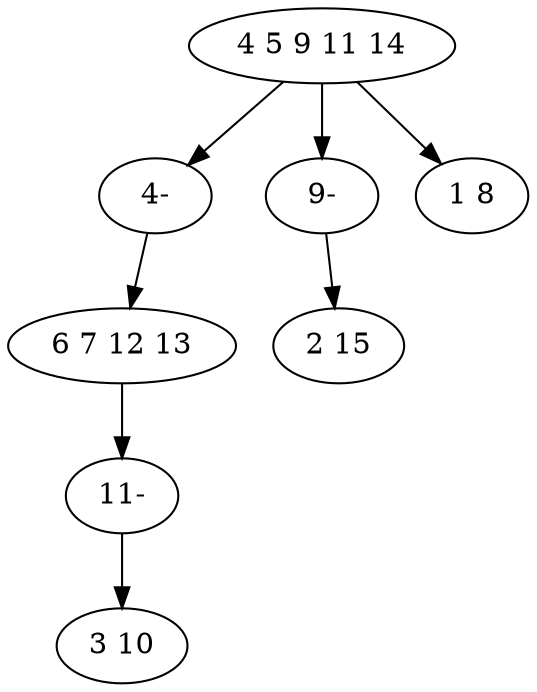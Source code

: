 digraph true_tree {
	"0" -> "7"
	"1" -> "6"
	"0" -> "5"
	"0" -> "4"
	"5" -> "3"
	"6" -> "2"
	"7" -> "1"
	"0" [label="4 5 9 11 14"];
	"1" [label="6 7 12 13"];
	"2" [label="3 10"];
	"3" [label="2 15"];
	"4" [label="1 8"];
	"5" [label="9-"];
	"6" [label="11-"];
	"7" [label="4-"];
}
